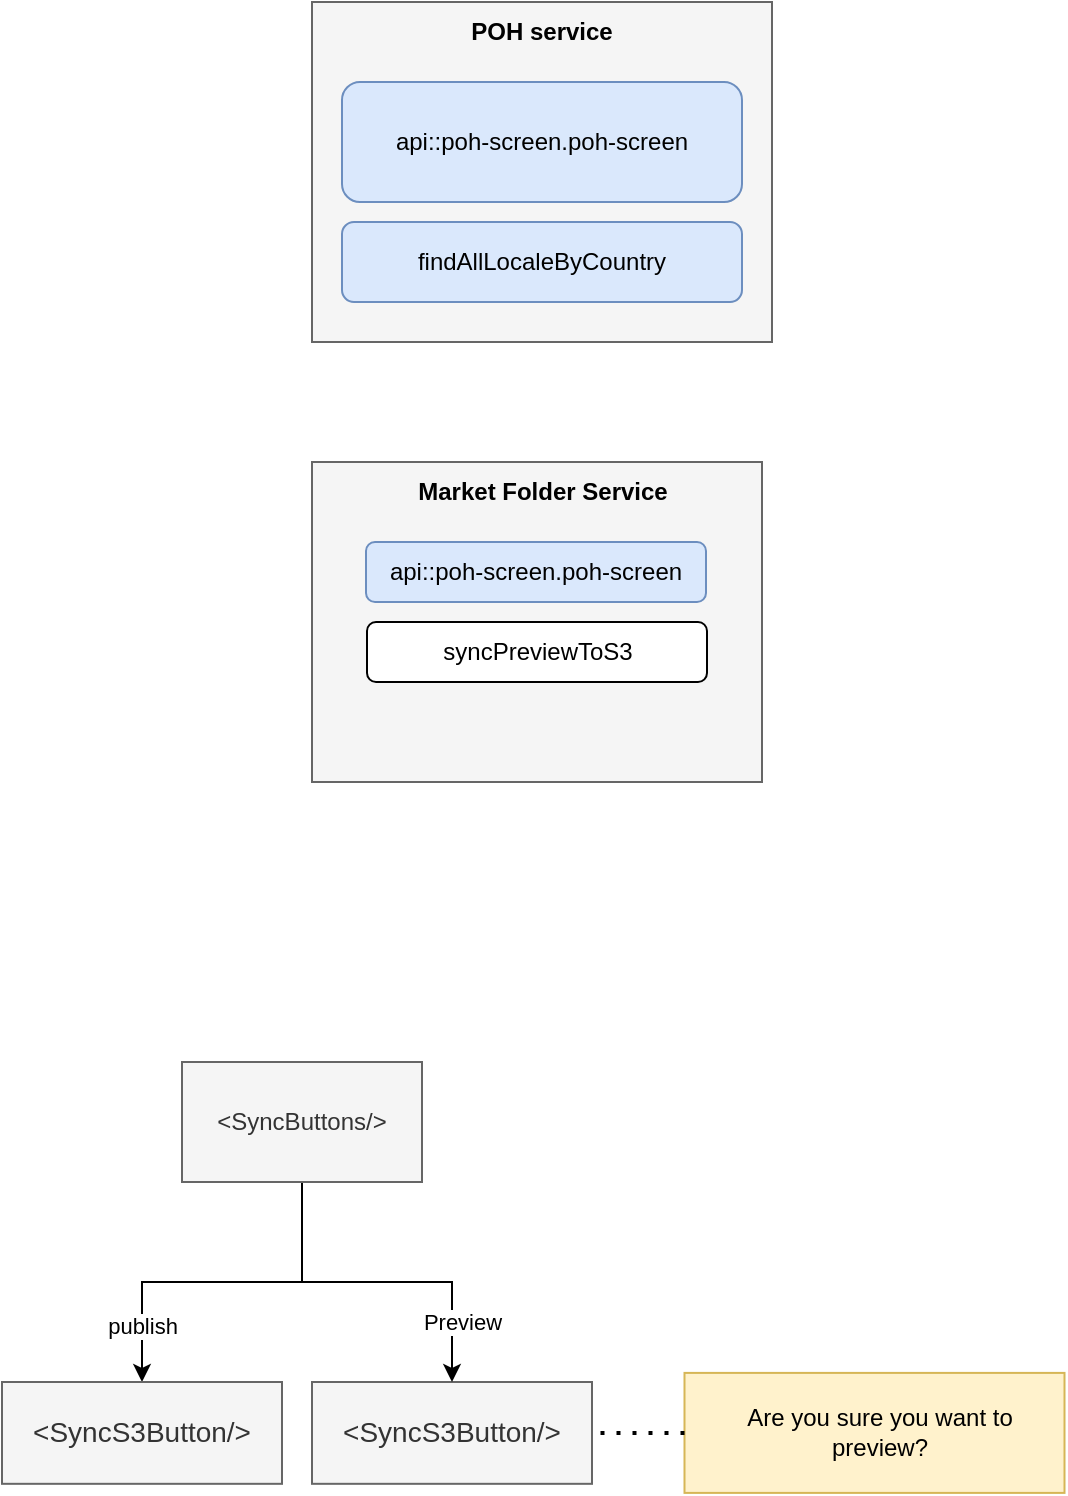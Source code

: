 <mxfile version="23.1.4" type="github">
  <diagram name="Page-1" id="DTcIaV_wLtzkwECUcAM2">
    <mxGraphModel dx="1434" dy="820" grid="1" gridSize="10" guides="1" tooltips="1" connect="1" arrows="1" fold="1" page="1" pageScale="1" pageWidth="850" pageHeight="1100" math="0" shadow="0">
      <root>
        <mxCell id="0" />
        <mxCell id="1" parent="0" />
        <mxCell id="7XlLtOmRNYVBoCbLisl_-8" value="" style="rounded=0;whiteSpace=wrap;html=1;fillColor=#f5f5f5;fontColor=#333333;strokeColor=#666666;" vertex="1" parent="1">
          <mxGeometry x="295" y="240" width="225" height="160" as="geometry" />
        </mxCell>
        <mxCell id="7XlLtOmRNYVBoCbLisl_-4" value="" style="rounded=0;whiteSpace=wrap;html=1;fillColor=#f5f5f5;fontColor=#333333;strokeColor=#666666;" vertex="1" parent="1">
          <mxGeometry x="295" y="10" width="230" height="170" as="geometry" />
        </mxCell>
        <mxCell id="7XlLtOmRNYVBoCbLisl_-2" value="api::poh-screen.poh-screen" style="rounded=1;whiteSpace=wrap;html=1;fillColor=#dae8fc;strokeColor=#6c8ebf;" vertex="1" parent="1">
          <mxGeometry x="310" y="50" width="200" height="60" as="geometry" />
        </mxCell>
        <mxCell id="7XlLtOmRNYVBoCbLisl_-3" value="findAllLocaleByCountry" style="rounded=1;whiteSpace=wrap;html=1;fillColor=#dae8fc;strokeColor=#6c8ebf;" vertex="1" parent="1">
          <mxGeometry x="310" y="120" width="200" height="40" as="geometry" />
        </mxCell>
        <mxCell id="7XlLtOmRNYVBoCbLisl_-5" value="&lt;b&gt;POH service&lt;/b&gt;" style="text;html=1;align=center;verticalAlign=middle;whiteSpace=wrap;rounded=0;" vertex="1" parent="1">
          <mxGeometry x="330" y="10" width="160" height="30" as="geometry" />
        </mxCell>
        <mxCell id="7XlLtOmRNYVBoCbLisl_-7" value="syncPreviewToS3" style="rounded=1;whiteSpace=wrap;html=1;" vertex="1" parent="1">
          <mxGeometry x="322.5" y="320" width="170" height="30" as="geometry" />
        </mxCell>
        <mxCell id="7XlLtOmRNYVBoCbLisl_-10" value="&lt;b&gt;Market Folder Service&lt;/b&gt;" style="text;html=1;align=center;verticalAlign=middle;whiteSpace=wrap;rounded=0;" vertex="1" parent="1">
          <mxGeometry x="338.75" y="240" width="142.5" height="30" as="geometry" />
        </mxCell>
        <mxCell id="7XlLtOmRNYVBoCbLisl_-12" value="api::poh-screen.poh-screen" style="rounded=1;whiteSpace=wrap;html=1;fillColor=#dae8fc;strokeColor=#6c8ebf;" vertex="1" parent="1">
          <mxGeometry x="322" y="280" width="170" height="30" as="geometry" />
        </mxCell>
        <mxCell id="7XlLtOmRNYVBoCbLisl_-13" value="&lt;SyncS3Button/&gt;" style="text;whiteSpace=wrap;fillColor=#f5f5f5;fontColor=#333333;strokeColor=#666666;align=center;verticalAlign=middle;fontSize=14;" vertex="1" parent="1">
          <mxGeometry x="295" y="700.0" width="140" height="50.91" as="geometry" />
        </mxCell>
        <mxCell id="7XlLtOmRNYVBoCbLisl_-14" value="Are you sure you want to preview?" style="rounded=0;whiteSpace=wrap;html=1;spacingLeft=6;fillColor=#fff2cc;strokeColor=#d6b656;" vertex="1" parent="1">
          <mxGeometry x="481.25" y="695.45" width="190" height="60" as="geometry" />
        </mxCell>
        <mxCell id="7XlLtOmRNYVBoCbLisl_-17" style="edgeStyle=orthogonalEdgeStyle;rounded=0;orthogonalLoop=1;jettySize=auto;html=1;entryX=0.5;entryY=0;entryDx=0;entryDy=0;" edge="1" parent="1" source="7XlLtOmRNYVBoCbLisl_-16" target="7XlLtOmRNYVBoCbLisl_-13">
          <mxGeometry relative="1" as="geometry" />
        </mxCell>
        <mxCell id="7XlLtOmRNYVBoCbLisl_-18" value="Preview" style="edgeLabel;html=1;align=center;verticalAlign=middle;resizable=0;points=[];" vertex="1" connectable="0" parent="7XlLtOmRNYVBoCbLisl_-17">
          <mxGeometry x="-0.257" y="-4" relative="1" as="geometry">
            <mxPoint x="65" y="16" as="offset" />
          </mxGeometry>
        </mxCell>
        <mxCell id="7XlLtOmRNYVBoCbLisl_-21" style="edgeStyle=orthogonalEdgeStyle;rounded=0;orthogonalLoop=1;jettySize=auto;html=1;" edge="1" parent="1" source="7XlLtOmRNYVBoCbLisl_-16" target="7XlLtOmRNYVBoCbLisl_-19">
          <mxGeometry relative="1" as="geometry" />
        </mxCell>
        <mxCell id="7XlLtOmRNYVBoCbLisl_-16" value="&amp;lt;SyncButtons/&amp;gt;" style="rounded=0;whiteSpace=wrap;html=1;fillColor=#f5f5f5;fontColor=#333333;strokeColor=#666666;" vertex="1" parent="1">
          <mxGeometry x="230" y="540" width="120" height="60" as="geometry" />
        </mxCell>
        <mxCell id="7XlLtOmRNYVBoCbLisl_-19" value="&lt;SyncS3Button/&gt;" style="text;whiteSpace=wrap;fillColor=#f5f5f5;fontColor=#333333;strokeColor=#666666;align=center;verticalAlign=middle;fontSize=14;" vertex="1" parent="1">
          <mxGeometry x="140" y="700.0" width="140" height="50.91" as="geometry" />
        </mxCell>
        <mxCell id="7XlLtOmRNYVBoCbLisl_-20" value="publish" style="edgeLabel;html=1;align=center;verticalAlign=middle;resizable=0;points=[];" vertex="1" connectable="0" parent="1">
          <mxGeometry x="206" y="656" as="geometry">
            <mxPoint x="4" y="16" as="offset" />
          </mxGeometry>
        </mxCell>
        <mxCell id="7XlLtOmRNYVBoCbLisl_-22" value="" style="endArrow=none;dashed=1;html=1;dashPattern=1 3;strokeWidth=2;rounded=0;exitX=0;exitY=0.5;exitDx=0;exitDy=0;entryX=1;entryY=0.5;entryDx=0;entryDy=0;" edge="1" parent="1" source="7XlLtOmRNYVBoCbLisl_-14" target="7XlLtOmRNYVBoCbLisl_-13">
          <mxGeometry width="50" height="50" relative="1" as="geometry">
            <mxPoint x="490" y="750" as="sourcePoint" />
            <mxPoint x="540" y="700" as="targetPoint" />
          </mxGeometry>
        </mxCell>
      </root>
    </mxGraphModel>
  </diagram>
</mxfile>
